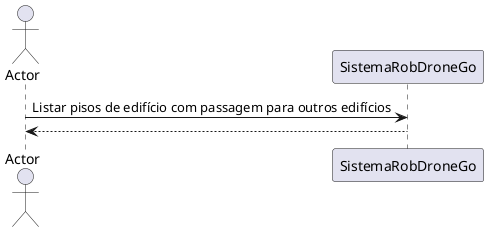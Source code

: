 @startuml
actor Actor as actor
participant SistemaRobDroneGo as srdg
actor -> srdg: Listar pisos de edifício com passagem para outros edifícios
srdg --> actor
@enduml